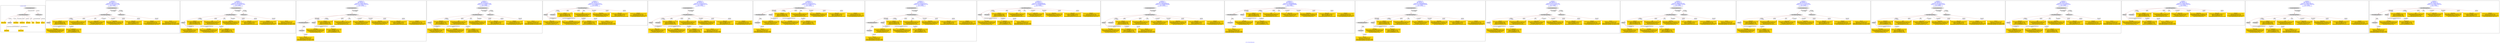 digraph n0 {
fontcolor="blue"
remincross="true"
label="s12-s-19-artworks.json"
subgraph cluster_0 {
label="1-correct model"
n2[style="filled",color="white",fillcolor="lightgray",label="CulturalHeritageObject1"];
n3[shape="plaintext",style="filled",fillcolor="gold",label="date_made"];
n4[style="filled",color="white",fillcolor="lightgray",label="Person1"];
n5[shape="plaintext",style="filled",fillcolor="gold",label="description"];
n6[shape="plaintext",style="filled",fillcolor="gold",label="dimensions"];
n7[shape="plaintext",style="filled",fillcolor="gold",label="technique"];
n8[shape="plaintext",style="filled",fillcolor="gold",label="title"];
n9[shape="plaintext",style="filled",fillcolor="gold",label="access_id"];
n10[shape="plaintext",style="filled",fillcolor="gold",label="nationality"];
n11[shape="plaintext",style="filled",fillcolor="gold",label="artist_name"];
n12[style="filled",color="white",fillcolor="lightgray",label="EuropeanaAggregation1"];
n13[style="filled",color="white",fillcolor="lightgray",label="WebResource1"];
n14[shape="plaintext",style="filled",fillcolor="gold",label="img_url"];
}
subgraph cluster_1 {
label="candidate 0\nlink coherence:1.0\nnode coherence:1.0\nconfidence:0.4889143135279648\nmapping score:0.6074158822870993\ncost:11.99992\n-precision:0.75-recall:0.75"
n16[style="filled",color="white",fillcolor="lightgray",label="CulturalHeritageObject1"];
n17[style="filled",color="white",fillcolor="lightgray",label="Person1"];
n18[style="filled",color="white",fillcolor="lightgray",label="EuropeanaAggregation1"];
n19[style="filled",color="white",fillcolor="lightgray",label="WebResource1"];
n20[shape="plaintext",style="filled",fillcolor="gold",label="nationality\n[Person,countryAssociatedWithThePerson,0.5]\n[CulturalHeritageObject,description,0.263]\n[CulturalHeritageObject,title,0.193]\n[Document,classLink,0.044]"];
n21[shape="plaintext",style="filled",fillcolor="gold",label="access_id\n[CulturalHeritageObject,extent,0.772]\n[Person,dateOfBirth,0.09]\n[Person,dateOfDeath,0.08]\n[WebResource,classLink,0.058]"];
n22[shape="plaintext",style="filled",fillcolor="gold",label="title\n[CulturalHeritageObject,description,0.319]\n[CulturalHeritageObject,title,0.301]\n[Document,classLink,0.209]\n[CulturalHeritageObject,provenance,0.17]"];
n23[shape="plaintext",style="filled",fillcolor="gold",label="artist_name\n[CulturalHeritageObject,provenance,0.303]\n[Person,nameOfThePerson,0.294]\n[Document,classLink,0.225]\n[CulturalHeritageObject,title,0.178]"];
n24[shape="plaintext",style="filled",fillcolor="gold",label="dimensions\n[CulturalHeritageObject,extent,0.716]\n[Person,dateOfBirth,0.134]\n[Person,dateOfDeath,0.123]\n[Person,nameOfThePerson,0.026]"];
n25[shape="plaintext",style="filled",fillcolor="gold",label="img_url\n[WebResource,classLink,0.512]\n[Document,classLink,0.394]\n[CulturalHeritageObject,provenance,0.059]\n[CulturalHeritageObject,description,0.035]"];
n26[shape="plaintext",style="filled",fillcolor="gold",label="description\n[CulturalHeritageObject,description,0.725]\n[CulturalHeritageObject,provenance,0.13]\n[CulturalHeritageObject,title,0.095]\n[Document,classLink,0.05]"];
n27[shape="plaintext",style="filled",fillcolor="gold",label="date_made\n[CulturalHeritageObject,created,0.411]\n[Person,dateOfBirth,0.315]\n[Person,dateOfDeath,0.23]\n[CulturalHeritageObject,provenance,0.045]"];
n28[shape="plaintext",style="filled",fillcolor="gold",label="technique\n[CulturalHeritageObject,medium,0.743]\n[Concept,prefLabel,0.119]\n[CulturalHeritageObject,description,0.086]\n[CulturalHeritageObject,title,0.052]"];
}
subgraph cluster_2 {
label="candidate 1\nlink coherence:1.0\nnode coherence:1.0\nconfidence:0.4878703800881512\nmapping score:0.6070679044738282\ncost:11.99992\n-precision:0.83-recall:0.83"
n30[style="filled",color="white",fillcolor="lightgray",label="CulturalHeritageObject1"];
n31[style="filled",color="white",fillcolor="lightgray",label="Person1"];
n32[style="filled",color="white",fillcolor="lightgray",label="EuropeanaAggregation1"];
n33[style="filled",color="white",fillcolor="lightgray",label="WebResource1"];
n34[shape="plaintext",style="filled",fillcolor="gold",label="artist_name\n[CulturalHeritageObject,provenance,0.303]\n[Person,nameOfThePerson,0.294]\n[Document,classLink,0.225]\n[CulturalHeritageObject,title,0.178]"];
n35[shape="plaintext",style="filled",fillcolor="gold",label="nationality\n[Person,countryAssociatedWithThePerson,0.5]\n[CulturalHeritageObject,description,0.263]\n[CulturalHeritageObject,title,0.193]\n[Document,classLink,0.044]"];
n36[shape="plaintext",style="filled",fillcolor="gold",label="access_id\n[CulturalHeritageObject,extent,0.772]\n[Person,dateOfBirth,0.09]\n[Person,dateOfDeath,0.08]\n[WebResource,classLink,0.058]"];
n37[shape="plaintext",style="filled",fillcolor="gold",label="title\n[CulturalHeritageObject,description,0.319]\n[CulturalHeritageObject,title,0.301]\n[Document,classLink,0.209]\n[CulturalHeritageObject,provenance,0.17]"];
n38[shape="plaintext",style="filled",fillcolor="gold",label="dimensions\n[CulturalHeritageObject,extent,0.716]\n[Person,dateOfBirth,0.134]\n[Person,dateOfDeath,0.123]\n[Person,nameOfThePerson,0.026]"];
n39[shape="plaintext",style="filled",fillcolor="gold",label="img_url\n[WebResource,classLink,0.512]\n[Document,classLink,0.394]\n[CulturalHeritageObject,provenance,0.059]\n[CulturalHeritageObject,description,0.035]"];
n40[shape="plaintext",style="filled",fillcolor="gold",label="description\n[CulturalHeritageObject,description,0.725]\n[CulturalHeritageObject,provenance,0.13]\n[CulturalHeritageObject,title,0.095]\n[Document,classLink,0.05]"];
n41[shape="plaintext",style="filled",fillcolor="gold",label="date_made\n[CulturalHeritageObject,created,0.411]\n[Person,dateOfBirth,0.315]\n[Person,dateOfDeath,0.23]\n[CulturalHeritageObject,provenance,0.045]"];
n42[shape="plaintext",style="filled",fillcolor="gold",label="technique\n[CulturalHeritageObject,medium,0.743]\n[Concept,prefLabel,0.119]\n[CulturalHeritageObject,description,0.086]\n[CulturalHeritageObject,title,0.052]"];
}
subgraph cluster_3 {
label="candidate 10\nlink coherence:1.0\nnode coherence:1.0\nconfidence:0.4758092766632412\nmapping score:0.6030475366655248\ncost:12.99993\n-precision:0.54-recall:0.58"
n44[style="filled",color="white",fillcolor="lightgray",label="CulturalHeritageObject1"];
n45[style="filled",color="white",fillcolor="lightgray",label="CulturalHeritageObject2"];
n46[style="filled",color="white",fillcolor="lightgray",label="Person1"];
n47[style="filled",color="white",fillcolor="lightgray",label="Document2"];
n48[style="filled",color="white",fillcolor="lightgray",label="EuropeanaAggregation1"];
n49[shape="plaintext",style="filled",fillcolor="gold",label="img_url\n[WebResource,classLink,0.512]\n[Document,classLink,0.394]\n[CulturalHeritageObject,provenance,0.059]\n[CulturalHeritageObject,description,0.035]"];
n50[shape="plaintext",style="filled",fillcolor="gold",label="nationality\n[Person,countryAssociatedWithThePerson,0.5]\n[CulturalHeritageObject,description,0.263]\n[CulturalHeritageObject,title,0.193]\n[Document,classLink,0.044]"];
n51[shape="plaintext",style="filled",fillcolor="gold",label="access_id\n[CulturalHeritageObject,extent,0.772]\n[Person,dateOfBirth,0.09]\n[Person,dateOfDeath,0.08]\n[WebResource,classLink,0.058]"];
n52[shape="plaintext",style="filled",fillcolor="gold",label="title\n[CulturalHeritageObject,description,0.319]\n[CulturalHeritageObject,title,0.301]\n[Document,classLink,0.209]\n[CulturalHeritageObject,provenance,0.17]"];
n53[shape="plaintext",style="filled",fillcolor="gold",label="artist_name\n[CulturalHeritageObject,provenance,0.303]\n[Person,nameOfThePerson,0.294]\n[Document,classLink,0.225]\n[CulturalHeritageObject,title,0.178]"];
n54[shape="plaintext",style="filled",fillcolor="gold",label="dimensions\n[CulturalHeritageObject,extent,0.716]\n[Person,dateOfBirth,0.134]\n[Person,dateOfDeath,0.123]\n[Person,nameOfThePerson,0.026]"];
n55[shape="plaintext",style="filled",fillcolor="gold",label="description\n[CulturalHeritageObject,description,0.725]\n[CulturalHeritageObject,provenance,0.13]\n[CulturalHeritageObject,title,0.095]\n[Document,classLink,0.05]"];
n56[shape="plaintext",style="filled",fillcolor="gold",label="date_made\n[CulturalHeritageObject,created,0.411]\n[Person,dateOfBirth,0.315]\n[Person,dateOfDeath,0.23]\n[CulturalHeritageObject,provenance,0.045]"];
n57[shape="plaintext",style="filled",fillcolor="gold",label="technique\n[CulturalHeritageObject,medium,0.743]\n[Concept,prefLabel,0.119]\n[CulturalHeritageObject,description,0.086]\n[CulturalHeritageObject,title,0.052]"];
}
subgraph cluster_4 {
label="candidate 11\nlink coherence:1.0\nnode coherence:1.0\nconfidence:0.47572869932475853\nmapping score:0.6030206775526973\ncost:11.99992\n-precision:0.92-recall:0.92"
n59[style="filled",color="white",fillcolor="lightgray",label="CulturalHeritageObject1"];
n60[style="filled",color="white",fillcolor="lightgray",label="Person1"];
n61[style="filled",color="white",fillcolor="lightgray",label="EuropeanaAggregation1"];
n62[style="filled",color="white",fillcolor="lightgray",label="WebResource1"];
n63[shape="plaintext",style="filled",fillcolor="gold",label="artist_name\n[CulturalHeritageObject,provenance,0.303]\n[Person,nameOfThePerson,0.294]\n[Document,classLink,0.225]\n[CulturalHeritageObject,title,0.178]"];
n64[shape="plaintext",style="filled",fillcolor="gold",label="nationality\n[Person,countryAssociatedWithThePerson,0.5]\n[CulturalHeritageObject,description,0.263]\n[CulturalHeritageObject,title,0.193]\n[Document,classLink,0.044]"];
n65[shape="plaintext",style="filled",fillcolor="gold",label="dimensions\n[CulturalHeritageObject,extent,0.716]\n[Person,dateOfBirth,0.134]\n[Person,dateOfDeath,0.123]\n[Person,nameOfThePerson,0.026]"];
n66[shape="plaintext",style="filled",fillcolor="gold",label="access_id\n[CulturalHeritageObject,extent,0.772]\n[Person,dateOfBirth,0.09]\n[Person,dateOfDeath,0.08]\n[WebResource,classLink,0.058]"];
n67[shape="plaintext",style="filled",fillcolor="gold",label="title\n[CulturalHeritageObject,description,0.319]\n[CulturalHeritageObject,title,0.301]\n[Document,classLink,0.209]\n[CulturalHeritageObject,provenance,0.17]"];
n68[shape="plaintext",style="filled",fillcolor="gold",label="img_url\n[WebResource,classLink,0.512]\n[Document,classLink,0.394]\n[CulturalHeritageObject,provenance,0.059]\n[CulturalHeritageObject,description,0.035]"];
n69[shape="plaintext",style="filled",fillcolor="gold",label="description\n[CulturalHeritageObject,description,0.725]\n[CulturalHeritageObject,provenance,0.13]\n[CulturalHeritageObject,title,0.095]\n[Document,classLink,0.05]"];
n70[shape="plaintext",style="filled",fillcolor="gold",label="date_made\n[CulturalHeritageObject,created,0.411]\n[Person,dateOfBirth,0.315]\n[Person,dateOfDeath,0.23]\n[CulturalHeritageObject,provenance,0.045]"];
n71[shape="plaintext",style="filled",fillcolor="gold",label="technique\n[CulturalHeritageObject,medium,0.743]\n[Concept,prefLabel,0.119]\n[CulturalHeritageObject,description,0.086]\n[CulturalHeritageObject,title,0.052]"];
}
subgraph cluster_5 {
label="candidate 12\nlink coherence:1.0\nnode coherence:1.0\nconfidence:0.4747653432234275\nmapping score:0.6026995588522536\ncost:10.99996\n-precision:0.64-recall:0.58"
n73[style="filled",color="white",fillcolor="lightgray",label="CulturalHeritageObject1"];
n74[style="filled",color="white",fillcolor="lightgray",label="Person1"];
n75[style="filled",color="white",fillcolor="lightgray",label="Document1"];
n76[shape="plaintext",style="filled",fillcolor="gold",label="artist_name\n[CulturalHeritageObject,provenance,0.303]\n[Person,nameOfThePerson,0.294]\n[Document,classLink,0.225]\n[CulturalHeritageObject,title,0.178]"];
n77[shape="plaintext",style="filled",fillcolor="gold",label="nationality\n[Person,countryAssociatedWithThePerson,0.5]\n[CulturalHeritageObject,description,0.263]\n[CulturalHeritageObject,title,0.193]\n[Document,classLink,0.044]"];
n78[shape="plaintext",style="filled",fillcolor="gold",label="access_id\n[CulturalHeritageObject,extent,0.772]\n[Person,dateOfBirth,0.09]\n[Person,dateOfDeath,0.08]\n[WebResource,classLink,0.058]"];
n79[shape="plaintext",style="filled",fillcolor="gold",label="title\n[CulturalHeritageObject,description,0.319]\n[CulturalHeritageObject,title,0.301]\n[Document,classLink,0.209]\n[CulturalHeritageObject,provenance,0.17]"];
n80[shape="plaintext",style="filled",fillcolor="gold",label="img_url\n[WebResource,classLink,0.512]\n[Document,classLink,0.394]\n[CulturalHeritageObject,provenance,0.059]\n[CulturalHeritageObject,description,0.035]"];
n81[shape="plaintext",style="filled",fillcolor="gold",label="dimensions\n[CulturalHeritageObject,extent,0.716]\n[Person,dateOfBirth,0.134]\n[Person,dateOfDeath,0.123]\n[Person,nameOfThePerson,0.026]"];
n82[shape="plaintext",style="filled",fillcolor="gold",label="description\n[CulturalHeritageObject,description,0.725]\n[CulturalHeritageObject,provenance,0.13]\n[CulturalHeritageObject,title,0.095]\n[Document,classLink,0.05]"];
n83[shape="plaintext",style="filled",fillcolor="gold",label="date_made\n[CulturalHeritageObject,created,0.411]\n[Person,dateOfBirth,0.315]\n[Person,dateOfDeath,0.23]\n[CulturalHeritageObject,provenance,0.045]"];
n84[shape="plaintext",style="filled",fillcolor="gold",label="technique\n[CulturalHeritageObject,medium,0.743]\n[Concept,prefLabel,0.119]\n[CulturalHeritageObject,description,0.086]\n[CulturalHeritageObject,title,0.052]"];
}
subgraph cluster_6 {
label="candidate 13\nlink coherence:1.0\nnode coherence:1.0\nconfidence:0.4747653432234275\nmapping score:0.6026995588522536\ncost:11.99994\n-precision:0.67-recall:0.67"
n86[style="filled",color="white",fillcolor="lightgray",label="CulturalHeritageObject1"];
n87[style="filled",color="white",fillcolor="lightgray",label="Person1"];
n88[style="filled",color="white",fillcolor="lightgray",label="Document1"];
n89[style="filled",color="white",fillcolor="lightgray",label="EuropeanaAggregation1"];
n90[shape="plaintext",style="filled",fillcolor="gold",label="artist_name\n[CulturalHeritageObject,provenance,0.303]\n[Person,nameOfThePerson,0.294]\n[Document,classLink,0.225]\n[CulturalHeritageObject,title,0.178]"];
n91[shape="plaintext",style="filled",fillcolor="gold",label="nationality\n[Person,countryAssociatedWithThePerson,0.5]\n[CulturalHeritageObject,description,0.263]\n[CulturalHeritageObject,title,0.193]\n[Document,classLink,0.044]"];
n92[shape="plaintext",style="filled",fillcolor="gold",label="access_id\n[CulturalHeritageObject,extent,0.772]\n[Person,dateOfBirth,0.09]\n[Person,dateOfDeath,0.08]\n[WebResource,classLink,0.058]"];
n93[shape="plaintext",style="filled",fillcolor="gold",label="title\n[CulturalHeritageObject,description,0.319]\n[CulturalHeritageObject,title,0.301]\n[Document,classLink,0.209]\n[CulturalHeritageObject,provenance,0.17]"];
n94[shape="plaintext",style="filled",fillcolor="gold",label="img_url\n[WebResource,classLink,0.512]\n[Document,classLink,0.394]\n[CulturalHeritageObject,provenance,0.059]\n[CulturalHeritageObject,description,0.035]"];
n95[shape="plaintext",style="filled",fillcolor="gold",label="dimensions\n[CulturalHeritageObject,extent,0.716]\n[Person,dateOfBirth,0.134]\n[Person,dateOfDeath,0.123]\n[Person,nameOfThePerson,0.026]"];
n96[shape="plaintext",style="filled",fillcolor="gold",label="description\n[CulturalHeritageObject,description,0.725]\n[CulturalHeritageObject,provenance,0.13]\n[CulturalHeritageObject,title,0.095]\n[Document,classLink,0.05]"];
n97[shape="plaintext",style="filled",fillcolor="gold",label="date_made\n[CulturalHeritageObject,created,0.411]\n[Person,dateOfBirth,0.315]\n[Person,dateOfDeath,0.23]\n[CulturalHeritageObject,provenance,0.045]"];
n98[shape="plaintext",style="filled",fillcolor="gold",label="technique\n[CulturalHeritageObject,medium,0.743]\n[Concept,prefLabel,0.119]\n[CulturalHeritageObject,description,0.086]\n[CulturalHeritageObject,title,0.052]"];
}
subgraph cluster_7 {
label="candidate 14\nlink coherence:1.0\nnode coherence:1.0\nconfidence:0.4747653432234275\nmapping score:0.6026995588522536\ncost:11.99995\n-precision:0.58-recall:0.58"
n100[style="filled",color="white",fillcolor="lightgray",label="CulturalHeritageObject1"];
n101[style="filled",color="white",fillcolor="lightgray",label="CulturalHeritageObject2"];
n102[style="filled",color="white",fillcolor="lightgray",label="Person1"];
n103[style="filled",color="white",fillcolor="lightgray",label="Document2"];
n104[shape="plaintext",style="filled",fillcolor="gold",label="artist_name\n[CulturalHeritageObject,provenance,0.303]\n[Person,nameOfThePerson,0.294]\n[Document,classLink,0.225]\n[CulturalHeritageObject,title,0.178]"];
n105[shape="plaintext",style="filled",fillcolor="gold",label="img_url\n[WebResource,classLink,0.512]\n[Document,classLink,0.394]\n[CulturalHeritageObject,provenance,0.059]\n[CulturalHeritageObject,description,0.035]"];
n106[shape="plaintext",style="filled",fillcolor="gold",label="nationality\n[Person,countryAssociatedWithThePerson,0.5]\n[CulturalHeritageObject,description,0.263]\n[CulturalHeritageObject,title,0.193]\n[Document,classLink,0.044]"];
n107[shape="plaintext",style="filled",fillcolor="gold",label="access_id\n[CulturalHeritageObject,extent,0.772]\n[Person,dateOfBirth,0.09]\n[Person,dateOfDeath,0.08]\n[WebResource,classLink,0.058]"];
n108[shape="plaintext",style="filled",fillcolor="gold",label="title\n[CulturalHeritageObject,description,0.319]\n[CulturalHeritageObject,title,0.301]\n[Document,classLink,0.209]\n[CulturalHeritageObject,provenance,0.17]"];
n109[shape="plaintext",style="filled",fillcolor="gold",label="dimensions\n[CulturalHeritageObject,extent,0.716]\n[Person,dateOfBirth,0.134]\n[Person,dateOfDeath,0.123]\n[Person,nameOfThePerson,0.026]"];
n110[shape="plaintext",style="filled",fillcolor="gold",label="description\n[CulturalHeritageObject,description,0.725]\n[CulturalHeritageObject,provenance,0.13]\n[CulturalHeritageObject,title,0.095]\n[Document,classLink,0.05]"];
n111[shape="plaintext",style="filled",fillcolor="gold",label="date_made\n[CulturalHeritageObject,created,0.411]\n[Person,dateOfBirth,0.315]\n[Person,dateOfDeath,0.23]\n[CulturalHeritageObject,provenance,0.045]"];
n112[shape="plaintext",style="filled",fillcolor="gold",label="technique\n[CulturalHeritageObject,medium,0.743]\n[Concept,prefLabel,0.119]\n[CulturalHeritageObject,description,0.086]\n[CulturalHeritageObject,title,0.052]"];
}
subgraph cluster_8 {
label="candidate 15\nlink coherence:1.0\nnode coherence:1.0\nconfidence:0.4747653432234275\nmapping score:0.6026995588522536\ncost:12.99993\n-precision:0.62-recall:0.67"
n114[style="filled",color="white",fillcolor="lightgray",label="CulturalHeritageObject1"];
n115[style="filled",color="white",fillcolor="lightgray",label="CulturalHeritageObject2"];
n116[style="filled",color="white",fillcolor="lightgray",label="Person1"];
n117[style="filled",color="white",fillcolor="lightgray",label="Document2"];
n118[style="filled",color="white",fillcolor="lightgray",label="EuropeanaAggregation1"];
n119[shape="plaintext",style="filled",fillcolor="gold",label="artist_name\n[CulturalHeritageObject,provenance,0.303]\n[Person,nameOfThePerson,0.294]\n[Document,classLink,0.225]\n[CulturalHeritageObject,title,0.178]"];
n120[shape="plaintext",style="filled",fillcolor="gold",label="img_url\n[WebResource,classLink,0.512]\n[Document,classLink,0.394]\n[CulturalHeritageObject,provenance,0.059]\n[CulturalHeritageObject,description,0.035]"];
n121[shape="plaintext",style="filled",fillcolor="gold",label="nationality\n[Person,countryAssociatedWithThePerson,0.5]\n[CulturalHeritageObject,description,0.263]\n[CulturalHeritageObject,title,0.193]\n[Document,classLink,0.044]"];
n122[shape="plaintext",style="filled",fillcolor="gold",label="access_id\n[CulturalHeritageObject,extent,0.772]\n[Person,dateOfBirth,0.09]\n[Person,dateOfDeath,0.08]\n[WebResource,classLink,0.058]"];
n123[shape="plaintext",style="filled",fillcolor="gold",label="title\n[CulturalHeritageObject,description,0.319]\n[CulturalHeritageObject,title,0.301]\n[Document,classLink,0.209]\n[CulturalHeritageObject,provenance,0.17]"];
n124[shape="plaintext",style="filled",fillcolor="gold",label="dimensions\n[CulturalHeritageObject,extent,0.716]\n[Person,dateOfBirth,0.134]\n[Person,dateOfDeath,0.123]\n[Person,nameOfThePerson,0.026]"];
n125[shape="plaintext",style="filled",fillcolor="gold",label="description\n[CulturalHeritageObject,description,0.725]\n[CulturalHeritageObject,provenance,0.13]\n[CulturalHeritageObject,title,0.095]\n[Document,classLink,0.05]"];
n126[shape="plaintext",style="filled",fillcolor="gold",label="date_made\n[CulturalHeritageObject,created,0.411]\n[Person,dateOfBirth,0.315]\n[Person,dateOfDeath,0.23]\n[CulturalHeritageObject,provenance,0.045]"];
n127[shape="plaintext",style="filled",fillcolor="gold",label="technique\n[CulturalHeritageObject,medium,0.743]\n[Concept,prefLabel,0.119]\n[CulturalHeritageObject,description,0.086]\n[CulturalHeritageObject,title,0.052]"];
}
subgraph cluster_9 {
label="candidate 16\nlink coherence:1.0\nnode coherence:1.0\nconfidence:0.47460568666665587\nmapping score:0.6026463399999964\ncost:10.99996\n-precision:0.55-recall:0.5"
n129[style="filled",color="white",fillcolor="lightgray",label="CulturalHeritageObject1"];
n130[style="filled",color="white",fillcolor="lightgray",label="Person1"];
n131[style="filled",color="white",fillcolor="lightgray",label="Document1"];
n132[shape="plaintext",style="filled",fillcolor="gold",label="nationality\n[Person,countryAssociatedWithThePerson,0.5]\n[CulturalHeritageObject,description,0.263]\n[CulturalHeritageObject,title,0.193]\n[Document,classLink,0.044]"];
n133[shape="plaintext",style="filled",fillcolor="gold",label="dimensions\n[CulturalHeritageObject,extent,0.716]\n[Person,dateOfBirth,0.134]\n[Person,dateOfDeath,0.123]\n[Person,nameOfThePerson,0.026]"];
n134[shape="plaintext",style="filled",fillcolor="gold",label="access_id\n[CulturalHeritageObject,extent,0.772]\n[Person,dateOfBirth,0.09]\n[Person,dateOfDeath,0.08]\n[WebResource,classLink,0.058]"];
n135[shape="plaintext",style="filled",fillcolor="gold",label="title\n[CulturalHeritageObject,description,0.319]\n[CulturalHeritageObject,title,0.301]\n[Document,classLink,0.209]\n[CulturalHeritageObject,provenance,0.17]"];
n136[shape="plaintext",style="filled",fillcolor="gold",label="artist_name\n[CulturalHeritageObject,provenance,0.303]\n[Person,nameOfThePerson,0.294]\n[Document,classLink,0.225]\n[CulturalHeritageObject,title,0.178]"];
n137[shape="plaintext",style="filled",fillcolor="gold",label="img_url\n[WebResource,classLink,0.512]\n[Document,classLink,0.394]\n[CulturalHeritageObject,provenance,0.059]\n[CulturalHeritageObject,description,0.035]"];
n138[shape="plaintext",style="filled",fillcolor="gold",label="description\n[CulturalHeritageObject,description,0.725]\n[CulturalHeritageObject,provenance,0.13]\n[CulturalHeritageObject,title,0.095]\n[Document,classLink,0.05]"];
n139[shape="plaintext",style="filled",fillcolor="gold",label="date_made\n[CulturalHeritageObject,created,0.411]\n[Person,dateOfBirth,0.315]\n[Person,dateOfDeath,0.23]\n[CulturalHeritageObject,provenance,0.045]"];
n140[shape="plaintext",style="filled",fillcolor="gold",label="technique\n[CulturalHeritageObject,medium,0.743]\n[Concept,prefLabel,0.119]\n[CulturalHeritageObject,description,0.086]\n[CulturalHeritageObject,title,0.052]"];
}
subgraph cluster_10 {
label="candidate 17\nlink coherence:1.0\nnode coherence:1.0\nconfidence:0.47460568666665587\nmapping score:0.6026463399999964\ncost:11.99994\n-precision:0.58-recall:0.58"
n142[style="filled",color="white",fillcolor="lightgray",label="CulturalHeritageObject1"];
n143[style="filled",color="white",fillcolor="lightgray",label="Person1"];
n144[style="filled",color="white",fillcolor="lightgray",label="Document1"];
n145[style="filled",color="white",fillcolor="lightgray",label="EuropeanaAggregation1"];
n146[shape="plaintext",style="filled",fillcolor="gold",label="nationality\n[Person,countryAssociatedWithThePerson,0.5]\n[CulturalHeritageObject,description,0.263]\n[CulturalHeritageObject,title,0.193]\n[Document,classLink,0.044]"];
n147[shape="plaintext",style="filled",fillcolor="gold",label="dimensions\n[CulturalHeritageObject,extent,0.716]\n[Person,dateOfBirth,0.134]\n[Person,dateOfDeath,0.123]\n[Person,nameOfThePerson,0.026]"];
n148[shape="plaintext",style="filled",fillcolor="gold",label="access_id\n[CulturalHeritageObject,extent,0.772]\n[Person,dateOfBirth,0.09]\n[Person,dateOfDeath,0.08]\n[WebResource,classLink,0.058]"];
n149[shape="plaintext",style="filled",fillcolor="gold",label="title\n[CulturalHeritageObject,description,0.319]\n[CulturalHeritageObject,title,0.301]\n[Document,classLink,0.209]\n[CulturalHeritageObject,provenance,0.17]"];
n150[shape="plaintext",style="filled",fillcolor="gold",label="artist_name\n[CulturalHeritageObject,provenance,0.303]\n[Person,nameOfThePerson,0.294]\n[Document,classLink,0.225]\n[CulturalHeritageObject,title,0.178]"];
n151[shape="plaintext",style="filled",fillcolor="gold",label="img_url\n[WebResource,classLink,0.512]\n[Document,classLink,0.394]\n[CulturalHeritageObject,provenance,0.059]\n[CulturalHeritageObject,description,0.035]"];
n152[shape="plaintext",style="filled",fillcolor="gold",label="description\n[CulturalHeritageObject,description,0.725]\n[CulturalHeritageObject,provenance,0.13]\n[CulturalHeritageObject,title,0.095]\n[Document,classLink,0.05]"];
n153[shape="plaintext",style="filled",fillcolor="gold",label="date_made\n[CulturalHeritageObject,created,0.411]\n[Person,dateOfBirth,0.315]\n[Person,dateOfDeath,0.23]\n[CulturalHeritageObject,provenance,0.045]"];
n154[shape="plaintext",style="filled",fillcolor="gold",label="technique\n[CulturalHeritageObject,medium,0.743]\n[Concept,prefLabel,0.119]\n[CulturalHeritageObject,description,0.086]\n[CulturalHeritageObject,title,0.052]"];
}
subgraph cluster_11 {
label="candidate 18\nlink coherence:1.0\nnode coherence:1.0\nconfidence:0.47460568666665587\nmapping score:0.6026463399999964\ncost:11.99995\n-precision:0.5-recall:0.5"
n156[style="filled",color="white",fillcolor="lightgray",label="CulturalHeritageObject1"];
n157[style="filled",color="white",fillcolor="lightgray",label="CulturalHeritageObject2"];
n158[style="filled",color="white",fillcolor="lightgray",label="Person1"];
n159[style="filled",color="white",fillcolor="lightgray",label="Document2"];
n160[shape="plaintext",style="filled",fillcolor="gold",label="img_url\n[WebResource,classLink,0.512]\n[Document,classLink,0.394]\n[CulturalHeritageObject,provenance,0.059]\n[CulturalHeritageObject,description,0.035]"];
n161[shape="plaintext",style="filled",fillcolor="gold",label="nationality\n[Person,countryAssociatedWithThePerson,0.5]\n[CulturalHeritageObject,description,0.263]\n[CulturalHeritageObject,title,0.193]\n[Document,classLink,0.044]"];
n162[shape="plaintext",style="filled",fillcolor="gold",label="dimensions\n[CulturalHeritageObject,extent,0.716]\n[Person,dateOfBirth,0.134]\n[Person,dateOfDeath,0.123]\n[Person,nameOfThePerson,0.026]"];
n163[shape="plaintext",style="filled",fillcolor="gold",label="access_id\n[CulturalHeritageObject,extent,0.772]\n[Person,dateOfBirth,0.09]\n[Person,dateOfDeath,0.08]\n[WebResource,classLink,0.058]"];
n164[shape="plaintext",style="filled",fillcolor="gold",label="title\n[CulturalHeritageObject,description,0.319]\n[CulturalHeritageObject,title,0.301]\n[Document,classLink,0.209]\n[CulturalHeritageObject,provenance,0.17]"];
n165[shape="plaintext",style="filled",fillcolor="gold",label="artist_name\n[CulturalHeritageObject,provenance,0.303]\n[Person,nameOfThePerson,0.294]\n[Document,classLink,0.225]\n[CulturalHeritageObject,title,0.178]"];
n166[shape="plaintext",style="filled",fillcolor="gold",label="description\n[CulturalHeritageObject,description,0.725]\n[CulturalHeritageObject,provenance,0.13]\n[CulturalHeritageObject,title,0.095]\n[Document,classLink,0.05]"];
n167[shape="plaintext",style="filled",fillcolor="gold",label="date_made\n[CulturalHeritageObject,created,0.411]\n[Person,dateOfBirth,0.315]\n[Person,dateOfDeath,0.23]\n[CulturalHeritageObject,provenance,0.045]"];
n168[shape="plaintext",style="filled",fillcolor="gold",label="technique\n[CulturalHeritageObject,medium,0.743]\n[Concept,prefLabel,0.119]\n[CulturalHeritageObject,description,0.086]\n[CulturalHeritageObject,title,0.052]"];
}
subgraph cluster_12 {
label="candidate 19\nlink coherence:1.0\nnode coherence:1.0\nconfidence:0.47460568666665587\nmapping score:0.6026463399999964\ncost:12.99993\n-precision:0.54-recall:0.58"
n170[style="filled",color="white",fillcolor="lightgray",label="CulturalHeritageObject1"];
n171[style="filled",color="white",fillcolor="lightgray",label="CulturalHeritageObject2"];
n172[style="filled",color="white",fillcolor="lightgray",label="Person1"];
n173[style="filled",color="white",fillcolor="lightgray",label="Document2"];
n174[style="filled",color="white",fillcolor="lightgray",label="EuropeanaAggregation1"];
n175[shape="plaintext",style="filled",fillcolor="gold",label="img_url\n[WebResource,classLink,0.512]\n[Document,classLink,0.394]\n[CulturalHeritageObject,provenance,0.059]\n[CulturalHeritageObject,description,0.035]"];
n176[shape="plaintext",style="filled",fillcolor="gold",label="nationality\n[Person,countryAssociatedWithThePerson,0.5]\n[CulturalHeritageObject,description,0.263]\n[CulturalHeritageObject,title,0.193]\n[Document,classLink,0.044]"];
n177[shape="plaintext",style="filled",fillcolor="gold",label="dimensions\n[CulturalHeritageObject,extent,0.716]\n[Person,dateOfBirth,0.134]\n[Person,dateOfDeath,0.123]\n[Person,nameOfThePerson,0.026]"];
n178[shape="plaintext",style="filled",fillcolor="gold",label="access_id\n[CulturalHeritageObject,extent,0.772]\n[Person,dateOfBirth,0.09]\n[Person,dateOfDeath,0.08]\n[WebResource,classLink,0.058]"];
n179[shape="plaintext",style="filled",fillcolor="gold",label="title\n[CulturalHeritageObject,description,0.319]\n[CulturalHeritageObject,title,0.301]\n[Document,classLink,0.209]\n[CulturalHeritageObject,provenance,0.17]"];
n180[shape="plaintext",style="filled",fillcolor="gold",label="artist_name\n[CulturalHeritageObject,provenance,0.303]\n[Person,nameOfThePerson,0.294]\n[Document,classLink,0.225]\n[CulturalHeritageObject,title,0.178]"];
n181[shape="plaintext",style="filled",fillcolor="gold",label="description\n[CulturalHeritageObject,description,0.725]\n[CulturalHeritageObject,provenance,0.13]\n[CulturalHeritageObject,title,0.095]\n[Document,classLink,0.05]"];
n182[shape="plaintext",style="filled",fillcolor="gold",label="date_made\n[CulturalHeritageObject,created,0.411]\n[Person,dateOfBirth,0.315]\n[Person,dateOfDeath,0.23]\n[CulturalHeritageObject,provenance,0.045]"];
n183[shape="plaintext",style="filled",fillcolor="gold",label="technique\n[CulturalHeritageObject,medium,0.743]\n[Concept,prefLabel,0.119]\n[CulturalHeritageObject,description,0.086]\n[CulturalHeritageObject,title,0.052]"];
}
subgraph cluster_13 {
label="candidate 2\nlink coherence:1.0\nnode coherence:1.0\nconfidence:0.48771072353137945\nmapping score:0.6070146856215709\ncost:11.99992\n-precision:0.75-recall:0.75"
n185[style="filled",color="white",fillcolor="lightgray",label="CulturalHeritageObject1"];
n186[style="filled",color="white",fillcolor="lightgray",label="Person1"];
n187[style="filled",color="white",fillcolor="lightgray",label="EuropeanaAggregation1"];
n188[style="filled",color="white",fillcolor="lightgray",label="WebResource1"];
n189[shape="plaintext",style="filled",fillcolor="gold",label="nationality\n[Person,countryAssociatedWithThePerson,0.5]\n[CulturalHeritageObject,description,0.263]\n[CulturalHeritageObject,title,0.193]\n[Document,classLink,0.044]"];
n190[shape="plaintext",style="filled",fillcolor="gold",label="dimensions\n[CulturalHeritageObject,extent,0.716]\n[Person,dateOfBirth,0.134]\n[Person,dateOfDeath,0.123]\n[Person,nameOfThePerson,0.026]"];
n191[shape="plaintext",style="filled",fillcolor="gold",label="access_id\n[CulturalHeritageObject,extent,0.772]\n[Person,dateOfBirth,0.09]\n[Person,dateOfDeath,0.08]\n[WebResource,classLink,0.058]"];
n192[shape="plaintext",style="filled",fillcolor="gold",label="title\n[CulturalHeritageObject,description,0.319]\n[CulturalHeritageObject,title,0.301]\n[Document,classLink,0.209]\n[CulturalHeritageObject,provenance,0.17]"];
n193[shape="plaintext",style="filled",fillcolor="gold",label="artist_name\n[CulturalHeritageObject,provenance,0.303]\n[Person,nameOfThePerson,0.294]\n[Document,classLink,0.225]\n[CulturalHeritageObject,title,0.178]"];
n194[shape="plaintext",style="filled",fillcolor="gold",label="img_url\n[WebResource,classLink,0.512]\n[Document,classLink,0.394]\n[CulturalHeritageObject,provenance,0.059]\n[CulturalHeritageObject,description,0.035]"];
n195[shape="plaintext",style="filled",fillcolor="gold",label="description\n[CulturalHeritageObject,description,0.725]\n[CulturalHeritageObject,provenance,0.13]\n[CulturalHeritageObject,title,0.095]\n[Document,classLink,0.05]"];
n196[shape="plaintext",style="filled",fillcolor="gold",label="date_made\n[CulturalHeritageObject,created,0.411]\n[Person,dateOfBirth,0.315]\n[Person,dateOfDeath,0.23]\n[CulturalHeritageObject,provenance,0.045]"];
n197[shape="plaintext",style="filled",fillcolor="gold",label="technique\n[CulturalHeritageObject,medium,0.743]\n[Concept,prefLabel,0.119]\n[CulturalHeritageObject,description,0.086]\n[CulturalHeritageObject,title,0.052]"];
}
subgraph cluster_14 {
label="candidate 3\nlink coherence:1.0\nnode coherence:1.0\nconfidence:0.4866667900915659\nmapping score:0.6066667078082998\ncost:11.99992\n-precision:0.83-recall:0.83"
n199[style="filled",color="white",fillcolor="lightgray",label="CulturalHeritageObject1"];
n200[style="filled",color="white",fillcolor="lightgray",label="Person1"];
n201[style="filled",color="white",fillcolor="lightgray",label="EuropeanaAggregation1"];
n202[style="filled",color="white",fillcolor="lightgray",label="WebResource1"];
n203[shape="plaintext",style="filled",fillcolor="gold",label="artist_name\n[CulturalHeritageObject,provenance,0.303]\n[Person,nameOfThePerson,0.294]\n[Document,classLink,0.225]\n[CulturalHeritageObject,title,0.178]"];
n204[shape="plaintext",style="filled",fillcolor="gold",label="nationality\n[Person,countryAssociatedWithThePerson,0.5]\n[CulturalHeritageObject,description,0.263]\n[CulturalHeritageObject,title,0.193]\n[Document,classLink,0.044]"];
n205[shape="plaintext",style="filled",fillcolor="gold",label="dimensions\n[CulturalHeritageObject,extent,0.716]\n[Person,dateOfBirth,0.134]\n[Person,dateOfDeath,0.123]\n[Person,nameOfThePerson,0.026]"];
n206[shape="plaintext",style="filled",fillcolor="gold",label="access_id\n[CulturalHeritageObject,extent,0.772]\n[Person,dateOfBirth,0.09]\n[Person,dateOfDeath,0.08]\n[WebResource,classLink,0.058]"];
n207[shape="plaintext",style="filled",fillcolor="gold",label="title\n[CulturalHeritageObject,description,0.319]\n[CulturalHeritageObject,title,0.301]\n[Document,classLink,0.209]\n[CulturalHeritageObject,provenance,0.17]"];
n208[shape="plaintext",style="filled",fillcolor="gold",label="img_url\n[WebResource,classLink,0.512]\n[Document,classLink,0.394]\n[CulturalHeritageObject,provenance,0.059]\n[CulturalHeritageObject,description,0.035]"];
n209[shape="plaintext",style="filled",fillcolor="gold",label="description\n[CulturalHeritageObject,description,0.725]\n[CulturalHeritageObject,provenance,0.13]\n[CulturalHeritageObject,title,0.095]\n[Document,classLink,0.05]"];
n210[shape="plaintext",style="filled",fillcolor="gold",label="date_made\n[CulturalHeritageObject,created,0.411]\n[Person,dateOfBirth,0.315]\n[Person,dateOfDeath,0.23]\n[CulturalHeritageObject,provenance,0.045]"];
n211[shape="plaintext",style="filled",fillcolor="gold",label="technique\n[CulturalHeritageObject,medium,0.743]\n[Concept,prefLabel,0.119]\n[CulturalHeritageObject,description,0.086]\n[CulturalHeritageObject,title,0.052]"];
}
subgraph cluster_15 {
label="candidate 4\nlink coherence:1.0\nnode coherence:1.0\nconfidence:0.4777753782703847\nmapping score:0.6037029038679059\ncost:11.99992\n-precision:0.83-recall:0.83"
n213[style="filled",color="white",fillcolor="lightgray",label="CulturalHeritageObject1"];
n214[style="filled",color="white",fillcolor="lightgray",label="Person1"];
n215[style="filled",color="white",fillcolor="lightgray",label="EuropeanaAggregation1"];
n216[style="filled",color="white",fillcolor="lightgray",label="WebResource1"];
n217[shape="plaintext",style="filled",fillcolor="gold",label="nationality\n[Person,countryAssociatedWithThePerson,0.5]\n[CulturalHeritageObject,description,0.263]\n[CulturalHeritageObject,title,0.193]\n[Document,classLink,0.044]"];
n218[shape="plaintext",style="filled",fillcolor="gold",label="dimensions\n[CulturalHeritageObject,extent,0.716]\n[Person,dateOfBirth,0.134]\n[Person,dateOfDeath,0.123]\n[Person,nameOfThePerson,0.026]"];
n219[shape="plaintext",style="filled",fillcolor="gold",label="title\n[CulturalHeritageObject,description,0.319]\n[CulturalHeritageObject,title,0.301]\n[Document,classLink,0.209]\n[CulturalHeritageObject,provenance,0.17]"];
n220[shape="plaintext",style="filled",fillcolor="gold",label="artist_name\n[CulturalHeritageObject,provenance,0.303]\n[Person,nameOfThePerson,0.294]\n[Document,classLink,0.225]\n[CulturalHeritageObject,title,0.178]"];
n221[shape="plaintext",style="filled",fillcolor="gold",label="access_id\n[CulturalHeritageObject,extent,0.772]\n[Person,dateOfBirth,0.09]\n[Person,dateOfDeath,0.08]\n[WebResource,classLink,0.058]"];
n222[shape="plaintext",style="filled",fillcolor="gold",label="img_url\n[WebResource,classLink,0.512]\n[Document,classLink,0.394]\n[CulturalHeritageObject,provenance,0.059]\n[CulturalHeritageObject,description,0.035]"];
n223[shape="plaintext",style="filled",fillcolor="gold",label="description\n[CulturalHeritageObject,description,0.725]\n[CulturalHeritageObject,provenance,0.13]\n[CulturalHeritageObject,title,0.095]\n[Document,classLink,0.05]"];
n224[shape="plaintext",style="filled",fillcolor="gold",label="date_made\n[CulturalHeritageObject,created,0.411]\n[Person,dateOfBirth,0.315]\n[Person,dateOfDeath,0.23]\n[CulturalHeritageObject,provenance,0.045]"];
n225[shape="plaintext",style="filled",fillcolor="gold",label="technique\n[CulturalHeritageObject,medium,0.743]\n[Concept,prefLabel,0.119]\n[CulturalHeritageObject,description,0.086]\n[CulturalHeritageObject,title,0.052]"];
}
subgraph cluster_16 {
label="candidate 5\nlink coherence:1.0\nnode coherence:1.0\nconfidence:0.4767726327645722\nmapping score:0.6033686553659685\ncost:11.99992\n-precision:0.83-recall:0.83"
n227[style="filled",color="white",fillcolor="lightgray",label="CulturalHeritageObject1"];
n228[style="filled",color="white",fillcolor="lightgray",label="Person1"];
n229[style="filled",color="white",fillcolor="lightgray",label="EuropeanaAggregation1"];
n230[style="filled",color="white",fillcolor="lightgray",label="WebResource1"];
n231[shape="plaintext",style="filled",fillcolor="gold",label="nationality\n[Person,countryAssociatedWithThePerson,0.5]\n[CulturalHeritageObject,description,0.263]\n[CulturalHeritageObject,title,0.193]\n[Document,classLink,0.044]"];
n232[shape="plaintext",style="filled",fillcolor="gold",label="dimensions\n[CulturalHeritageObject,extent,0.716]\n[Person,dateOfBirth,0.134]\n[Person,dateOfDeath,0.123]\n[Person,nameOfThePerson,0.026]"];
n233[shape="plaintext",style="filled",fillcolor="gold",label="access_id\n[CulturalHeritageObject,extent,0.772]\n[Person,dateOfBirth,0.09]\n[Person,dateOfDeath,0.08]\n[WebResource,classLink,0.058]"];
n234[shape="plaintext",style="filled",fillcolor="gold",label="title\n[CulturalHeritageObject,description,0.319]\n[CulturalHeritageObject,title,0.301]\n[Document,classLink,0.209]\n[CulturalHeritageObject,provenance,0.17]"];
n235[shape="plaintext",style="filled",fillcolor="gold",label="artist_name\n[CulturalHeritageObject,provenance,0.303]\n[Person,nameOfThePerson,0.294]\n[Document,classLink,0.225]\n[CulturalHeritageObject,title,0.178]"];
n236[shape="plaintext",style="filled",fillcolor="gold",label="img_url\n[WebResource,classLink,0.512]\n[Document,classLink,0.394]\n[CulturalHeritageObject,provenance,0.059]\n[CulturalHeritageObject,description,0.035]"];
n237[shape="plaintext",style="filled",fillcolor="gold",label="description\n[CulturalHeritageObject,description,0.725]\n[CulturalHeritageObject,provenance,0.13]\n[CulturalHeritageObject,title,0.095]\n[Document,classLink,0.05]"];
n238[shape="plaintext",style="filled",fillcolor="gold",label="date_made\n[CulturalHeritageObject,created,0.411]\n[Person,dateOfBirth,0.315]\n[Person,dateOfDeath,0.23]\n[CulturalHeritageObject,provenance,0.045]"];
n239[shape="plaintext",style="filled",fillcolor="gold",label="technique\n[CulturalHeritageObject,medium,0.743]\n[Concept,prefLabel,0.119]\n[CulturalHeritageObject,description,0.086]\n[CulturalHeritageObject,title,0.052]"];
}
subgraph cluster_17 {
label="candidate 6\nlink coherence:1.0\nnode coherence:1.0\nconfidence:0.476731444830571\nmapping score:0.6033549260546348\ncost:11.99992\n-precision:0.92-recall:0.92"
n241[style="filled",color="white",fillcolor="lightgray",label="CulturalHeritageObject1"];
n242[style="filled",color="white",fillcolor="lightgray",label="Person1"];
n243[style="filled",color="white",fillcolor="lightgray",label="EuropeanaAggregation1"];
n244[style="filled",color="white",fillcolor="lightgray",label="WebResource1"];
n245[shape="plaintext",style="filled",fillcolor="gold",label="artist_name\n[CulturalHeritageObject,provenance,0.303]\n[Person,nameOfThePerson,0.294]\n[Document,classLink,0.225]\n[CulturalHeritageObject,title,0.178]"];
n246[shape="plaintext",style="filled",fillcolor="gold",label="nationality\n[Person,countryAssociatedWithThePerson,0.5]\n[CulturalHeritageObject,description,0.263]\n[CulturalHeritageObject,title,0.193]\n[Document,classLink,0.044]"];
n247[shape="plaintext",style="filled",fillcolor="gold",label="dimensions\n[CulturalHeritageObject,extent,0.716]\n[Person,dateOfBirth,0.134]\n[Person,dateOfDeath,0.123]\n[Person,nameOfThePerson,0.026]"];
n248[shape="plaintext",style="filled",fillcolor="gold",label="title\n[CulturalHeritageObject,description,0.319]\n[CulturalHeritageObject,title,0.301]\n[Document,classLink,0.209]\n[CulturalHeritageObject,provenance,0.17]"];
n249[shape="plaintext",style="filled",fillcolor="gold",label="access_id\n[CulturalHeritageObject,extent,0.772]\n[Person,dateOfBirth,0.09]\n[Person,dateOfDeath,0.08]\n[WebResource,classLink,0.058]"];
n250[shape="plaintext",style="filled",fillcolor="gold",label="img_url\n[WebResource,classLink,0.512]\n[Document,classLink,0.394]\n[CulturalHeritageObject,provenance,0.059]\n[CulturalHeritageObject,description,0.035]"];
n251[shape="plaintext",style="filled",fillcolor="gold",label="description\n[CulturalHeritageObject,description,0.725]\n[CulturalHeritageObject,provenance,0.13]\n[CulturalHeritageObject,title,0.095]\n[Document,classLink,0.05]"];
n252[shape="plaintext",style="filled",fillcolor="gold",label="date_made\n[CulturalHeritageObject,created,0.411]\n[Person,dateOfBirth,0.315]\n[Person,dateOfDeath,0.23]\n[CulturalHeritageObject,provenance,0.045]"];
n253[shape="plaintext",style="filled",fillcolor="gold",label="technique\n[CulturalHeritageObject,medium,0.743]\n[Concept,prefLabel,0.119]\n[CulturalHeritageObject,description,0.086]\n[CulturalHeritageObject,title,0.052]"];
}
subgraph cluster_18 {
label="candidate 7\nlink coherence:1.0\nnode coherence:1.0\nconfidence:0.4758092766632412\nmapping score:0.6030475366655248\ncost:10.99996\n-precision:0.55-recall:0.5"
n255[style="filled",color="white",fillcolor="lightgray",label="CulturalHeritageObject1"];
n256[style="filled",color="white",fillcolor="lightgray",label="Person1"];
n257[style="filled",color="white",fillcolor="lightgray",label="Document1"];
n258[shape="plaintext",style="filled",fillcolor="gold",label="nationality\n[Person,countryAssociatedWithThePerson,0.5]\n[CulturalHeritageObject,description,0.263]\n[CulturalHeritageObject,title,0.193]\n[Document,classLink,0.044]"];
n259[shape="plaintext",style="filled",fillcolor="gold",label="access_id\n[CulturalHeritageObject,extent,0.772]\n[Person,dateOfBirth,0.09]\n[Person,dateOfDeath,0.08]\n[WebResource,classLink,0.058]"];
n260[shape="plaintext",style="filled",fillcolor="gold",label="title\n[CulturalHeritageObject,description,0.319]\n[CulturalHeritageObject,title,0.301]\n[Document,classLink,0.209]\n[CulturalHeritageObject,provenance,0.17]"];
n261[shape="plaintext",style="filled",fillcolor="gold",label="artist_name\n[CulturalHeritageObject,provenance,0.303]\n[Person,nameOfThePerson,0.294]\n[Document,classLink,0.225]\n[CulturalHeritageObject,title,0.178]"];
n262[shape="plaintext",style="filled",fillcolor="gold",label="img_url\n[WebResource,classLink,0.512]\n[Document,classLink,0.394]\n[CulturalHeritageObject,provenance,0.059]\n[CulturalHeritageObject,description,0.035]"];
n263[shape="plaintext",style="filled",fillcolor="gold",label="dimensions\n[CulturalHeritageObject,extent,0.716]\n[Person,dateOfBirth,0.134]\n[Person,dateOfDeath,0.123]\n[Person,nameOfThePerson,0.026]"];
n264[shape="plaintext",style="filled",fillcolor="gold",label="description\n[CulturalHeritageObject,description,0.725]\n[CulturalHeritageObject,provenance,0.13]\n[CulturalHeritageObject,title,0.095]\n[Document,classLink,0.05]"];
n265[shape="plaintext",style="filled",fillcolor="gold",label="date_made\n[CulturalHeritageObject,created,0.411]\n[Person,dateOfBirth,0.315]\n[Person,dateOfDeath,0.23]\n[CulturalHeritageObject,provenance,0.045]"];
n266[shape="plaintext",style="filled",fillcolor="gold",label="technique\n[CulturalHeritageObject,medium,0.743]\n[Concept,prefLabel,0.119]\n[CulturalHeritageObject,description,0.086]\n[CulturalHeritageObject,title,0.052]"];
}
subgraph cluster_19 {
label="candidate 8\nlink coherence:1.0\nnode coherence:1.0\nconfidence:0.4758092766632412\nmapping score:0.6030475366655248\ncost:11.99994\n-precision:0.58-recall:0.58"
n268[style="filled",color="white",fillcolor="lightgray",label="CulturalHeritageObject1"];
n269[style="filled",color="white",fillcolor="lightgray",label="Person1"];
n270[style="filled",color="white",fillcolor="lightgray",label="Document1"];
n271[style="filled",color="white",fillcolor="lightgray",label="EuropeanaAggregation1"];
n272[shape="plaintext",style="filled",fillcolor="gold",label="nationality\n[Person,countryAssociatedWithThePerson,0.5]\n[CulturalHeritageObject,description,0.263]\n[CulturalHeritageObject,title,0.193]\n[Document,classLink,0.044]"];
n273[shape="plaintext",style="filled",fillcolor="gold",label="access_id\n[CulturalHeritageObject,extent,0.772]\n[Person,dateOfBirth,0.09]\n[Person,dateOfDeath,0.08]\n[WebResource,classLink,0.058]"];
n274[shape="plaintext",style="filled",fillcolor="gold",label="title\n[CulturalHeritageObject,description,0.319]\n[CulturalHeritageObject,title,0.301]\n[Document,classLink,0.209]\n[CulturalHeritageObject,provenance,0.17]"];
n275[shape="plaintext",style="filled",fillcolor="gold",label="artist_name\n[CulturalHeritageObject,provenance,0.303]\n[Person,nameOfThePerson,0.294]\n[Document,classLink,0.225]\n[CulturalHeritageObject,title,0.178]"];
n276[shape="plaintext",style="filled",fillcolor="gold",label="img_url\n[WebResource,classLink,0.512]\n[Document,classLink,0.394]\n[CulturalHeritageObject,provenance,0.059]\n[CulturalHeritageObject,description,0.035]"];
n277[shape="plaintext",style="filled",fillcolor="gold",label="dimensions\n[CulturalHeritageObject,extent,0.716]\n[Person,dateOfBirth,0.134]\n[Person,dateOfDeath,0.123]\n[Person,nameOfThePerson,0.026]"];
n278[shape="plaintext",style="filled",fillcolor="gold",label="description\n[CulturalHeritageObject,description,0.725]\n[CulturalHeritageObject,provenance,0.13]\n[CulturalHeritageObject,title,0.095]\n[Document,classLink,0.05]"];
n279[shape="plaintext",style="filled",fillcolor="gold",label="date_made\n[CulturalHeritageObject,created,0.411]\n[Person,dateOfBirth,0.315]\n[Person,dateOfDeath,0.23]\n[CulturalHeritageObject,provenance,0.045]"];
n280[shape="plaintext",style="filled",fillcolor="gold",label="technique\n[CulturalHeritageObject,medium,0.743]\n[Concept,prefLabel,0.119]\n[CulturalHeritageObject,description,0.086]\n[CulturalHeritageObject,title,0.052]"];
}
subgraph cluster_20 {
label="candidate 9\nlink coherence:1.0\nnode coherence:1.0\nconfidence:0.4758092766632412\nmapping score:0.6030475366655248\ncost:11.99995\n-precision:0.5-recall:0.5"
n282[style="filled",color="white",fillcolor="lightgray",label="CulturalHeritageObject1"];
n283[style="filled",color="white",fillcolor="lightgray",label="CulturalHeritageObject2"];
n284[style="filled",color="white",fillcolor="lightgray",label="Person1"];
n285[style="filled",color="white",fillcolor="lightgray",label="Document2"];
n286[shape="plaintext",style="filled",fillcolor="gold",label="img_url\n[WebResource,classLink,0.512]\n[Document,classLink,0.394]\n[CulturalHeritageObject,provenance,0.059]\n[CulturalHeritageObject,description,0.035]"];
n287[shape="plaintext",style="filled",fillcolor="gold",label="nationality\n[Person,countryAssociatedWithThePerson,0.5]\n[CulturalHeritageObject,description,0.263]\n[CulturalHeritageObject,title,0.193]\n[Document,classLink,0.044]"];
n288[shape="plaintext",style="filled",fillcolor="gold",label="access_id\n[CulturalHeritageObject,extent,0.772]\n[Person,dateOfBirth,0.09]\n[Person,dateOfDeath,0.08]\n[WebResource,classLink,0.058]"];
n289[shape="plaintext",style="filled",fillcolor="gold",label="title\n[CulturalHeritageObject,description,0.319]\n[CulturalHeritageObject,title,0.301]\n[Document,classLink,0.209]\n[CulturalHeritageObject,provenance,0.17]"];
n290[shape="plaintext",style="filled",fillcolor="gold",label="artist_name\n[CulturalHeritageObject,provenance,0.303]\n[Person,nameOfThePerson,0.294]\n[Document,classLink,0.225]\n[CulturalHeritageObject,title,0.178]"];
n291[shape="plaintext",style="filled",fillcolor="gold",label="dimensions\n[CulturalHeritageObject,extent,0.716]\n[Person,dateOfBirth,0.134]\n[Person,dateOfDeath,0.123]\n[Person,nameOfThePerson,0.026]"];
n292[shape="plaintext",style="filled",fillcolor="gold",label="description\n[CulturalHeritageObject,description,0.725]\n[CulturalHeritageObject,provenance,0.13]\n[CulturalHeritageObject,title,0.095]\n[Document,classLink,0.05]"];
n293[shape="plaintext",style="filled",fillcolor="gold",label="date_made\n[CulturalHeritageObject,created,0.411]\n[Person,dateOfBirth,0.315]\n[Person,dateOfDeath,0.23]\n[CulturalHeritageObject,provenance,0.045]"];
n294[shape="plaintext",style="filled",fillcolor="gold",label="technique\n[CulturalHeritageObject,medium,0.743]\n[Concept,prefLabel,0.119]\n[CulturalHeritageObject,description,0.086]\n[CulturalHeritageObject,title,0.052]"];
}
n2 -> n3[color="brown",fontcolor="black",label="created"]
n2 -> n4[color="brown",fontcolor="black",label="creator"]
n2 -> n5[color="brown",fontcolor="black",label="description"]
n2 -> n6[color="brown",fontcolor="black",label="extent"]
n2 -> n7[color="brown",fontcolor="black",label="medium"]
n2 -> n8[color="brown",fontcolor="black",label="title"]
n2 -> n9[color="brown",fontcolor="black",label="accessionNumber"]
n4 -> n10[color="brown",fontcolor="black",label="countryAssociatedWithThePerson"]
n4 -> n11[color="brown",fontcolor="black",label="nameOfThePerson"]
n12 -> n2[color="brown",fontcolor="black",label="aggregatedCHO"]
n12 -> n13[color="brown",fontcolor="black",label="hasView"]
n13 -> n14[color="brown",fontcolor="black",label="classLink"]
n16 -> n17[color="brown",fontcolor="black",label="creator\nw=0.99996"]
n18 -> n16[color="brown",fontcolor="black",label="aggregatedCHO\nw=0.99998"]
n18 -> n19[color="brown",fontcolor="black",label="hasView\nw=0.99998"]
n17 -> n20[color="brown",fontcolor="black",label="countryAssociatedWithThePerson\nw=1.0"]
n16 -> n21[color="brown",fontcolor="black",label="extent\nw=1.0"]
n16 -> n22[color="brown",fontcolor="black",label="title\nw=1.0"]
n16 -> n23[color="brown",fontcolor="black",label="provenance\nw=1.0"]
n17 -> n24[color="brown",fontcolor="black",label="dateOfBirth\nw=1.0"]
n19 -> n25[color="brown",fontcolor="black",label="classLink\nw=1.0"]
n16 -> n26[color="brown",fontcolor="black",label="description\nw=1.0"]
n16 -> n27[color="brown",fontcolor="black",label="created\nw=1.0"]
n16 -> n28[color="brown",fontcolor="black",label="medium\nw=1.0"]
n30 -> n31[color="brown",fontcolor="black",label="creator\nw=0.99996"]
n32 -> n30[color="brown",fontcolor="black",label="aggregatedCHO\nw=0.99998"]
n32 -> n33[color="brown",fontcolor="black",label="hasView\nw=0.99998"]
n31 -> n34[color="brown",fontcolor="black",label="nameOfThePerson\nw=1.0"]
n31 -> n35[color="brown",fontcolor="black",label="countryAssociatedWithThePerson\nw=1.0"]
n30 -> n36[color="brown",fontcolor="black",label="extent\nw=1.0"]
n30 -> n37[color="brown",fontcolor="black",label="title\nw=1.0"]
n31 -> n38[color="brown",fontcolor="black",label="dateOfBirth\nw=1.0"]
n33 -> n39[color="brown",fontcolor="black",label="classLink\nw=1.0"]
n30 -> n40[color="brown",fontcolor="black",label="description\nw=1.0"]
n30 -> n41[color="brown",fontcolor="black",label="created\nw=1.0"]
n30 -> n42[color="brown",fontcolor="black",label="medium\nw=1.0"]
n44 -> n45[color="brown",fontcolor="black",label="isRelatedTo\nw=0.99999"]
n44 -> n46[color="brown",fontcolor="black",label="creator\nw=0.99996"]
n45 -> n47[color="brown",fontcolor="black",label="page\nw=1.0"]
n48 -> n44[color="brown",fontcolor="black",label="aggregatedCHO\nw=0.99998"]
n47 -> n49[color="brown",fontcolor="black",label="classLink\nw=1.0"]
n46 -> n50[color="brown",fontcolor="black",label="countryAssociatedWithThePerson\nw=1.0"]
n44 -> n51[color="brown",fontcolor="black",label="extent\nw=1.0"]
n44 -> n52[color="brown",fontcolor="black",label="title\nw=1.0"]
n44 -> n53[color="brown",fontcolor="black",label="provenance\nw=1.0"]
n46 -> n54[color="brown",fontcolor="black",label="dateOfBirth\nw=1.0"]
n44 -> n55[color="brown",fontcolor="black",label="description\nw=1.0"]
n44 -> n56[color="brown",fontcolor="black",label="created\nw=1.0"]
n44 -> n57[color="brown",fontcolor="black",label="medium\nw=1.0"]
n59 -> n60[color="brown",fontcolor="black",label="creator\nw=0.99996"]
n61 -> n59[color="brown",fontcolor="black",label="aggregatedCHO\nw=0.99998"]
n61 -> n62[color="brown",fontcolor="black",label="hasView\nw=0.99998"]
n60 -> n63[color="brown",fontcolor="black",label="nameOfThePerson\nw=1.0"]
n60 -> n64[color="brown",fontcolor="black",label="countryAssociatedWithThePerson\nw=1.0"]
n59 -> n65[color="brown",fontcolor="black",label="extent\nw=1.0"]
n60 -> n66[color="brown",fontcolor="black",label="dateOfDeath\nw=1.0"]
n59 -> n67[color="brown",fontcolor="black",label="title\nw=1.0"]
n62 -> n68[color="brown",fontcolor="black",label="classLink\nw=1.0"]
n59 -> n69[color="brown",fontcolor="black",label="description\nw=1.0"]
n59 -> n70[color="brown",fontcolor="black",label="created\nw=1.0"]
n59 -> n71[color="brown",fontcolor="black",label="medium\nw=1.0"]
n73 -> n74[color="brown",fontcolor="black",label="creator\nw=0.99996"]
n73 -> n75[color="brown",fontcolor="black",label="page\nw=1.0"]
n74 -> n76[color="brown",fontcolor="black",label="nameOfThePerson\nw=1.0"]
n74 -> n77[color="brown",fontcolor="black",label="countryAssociatedWithThePerson\nw=1.0"]
n73 -> n78[color="brown",fontcolor="black",label="extent\nw=1.0"]
n73 -> n79[color="brown",fontcolor="black",label="title\nw=1.0"]
n75 -> n80[color="brown",fontcolor="black",label="classLink\nw=1.0"]
n74 -> n81[color="brown",fontcolor="black",label="dateOfBirth\nw=1.0"]
n73 -> n82[color="brown",fontcolor="black",label="description\nw=1.0"]
n73 -> n83[color="brown",fontcolor="black",label="created\nw=1.0"]
n73 -> n84[color="brown",fontcolor="black",label="medium\nw=1.0"]
n86 -> n87[color="brown",fontcolor="black",label="creator\nw=0.99996"]
n86 -> n88[color="brown",fontcolor="black",label="page\nw=1.0"]
n89 -> n86[color="brown",fontcolor="black",label="aggregatedCHO\nw=0.99998"]
n87 -> n90[color="brown",fontcolor="black",label="nameOfThePerson\nw=1.0"]
n87 -> n91[color="brown",fontcolor="black",label="countryAssociatedWithThePerson\nw=1.0"]
n86 -> n92[color="brown",fontcolor="black",label="extent\nw=1.0"]
n86 -> n93[color="brown",fontcolor="black",label="title\nw=1.0"]
n88 -> n94[color="brown",fontcolor="black",label="classLink\nw=1.0"]
n87 -> n95[color="brown",fontcolor="black",label="dateOfBirth\nw=1.0"]
n86 -> n96[color="brown",fontcolor="black",label="description\nw=1.0"]
n86 -> n97[color="brown",fontcolor="black",label="created\nw=1.0"]
n86 -> n98[color="brown",fontcolor="black",label="medium\nw=1.0"]
n100 -> n101[color="brown",fontcolor="black",label="isRelatedTo\nw=0.99999"]
n100 -> n102[color="brown",fontcolor="black",label="creator\nw=0.99996"]
n101 -> n103[color="brown",fontcolor="black",label="page\nw=1.0"]
n102 -> n104[color="brown",fontcolor="black",label="nameOfThePerson\nw=1.0"]
n103 -> n105[color="brown",fontcolor="black",label="classLink\nw=1.0"]
n102 -> n106[color="brown",fontcolor="black",label="countryAssociatedWithThePerson\nw=1.0"]
n100 -> n107[color="brown",fontcolor="black",label="extent\nw=1.0"]
n100 -> n108[color="brown",fontcolor="black",label="title\nw=1.0"]
n102 -> n109[color="brown",fontcolor="black",label="dateOfBirth\nw=1.0"]
n100 -> n110[color="brown",fontcolor="black",label="description\nw=1.0"]
n100 -> n111[color="brown",fontcolor="black",label="created\nw=1.0"]
n100 -> n112[color="brown",fontcolor="black",label="medium\nw=1.0"]
n114 -> n115[color="brown",fontcolor="black",label="isRelatedTo\nw=0.99999"]
n114 -> n116[color="brown",fontcolor="black",label="creator\nw=0.99996"]
n115 -> n117[color="brown",fontcolor="black",label="page\nw=1.0"]
n118 -> n114[color="brown",fontcolor="black",label="aggregatedCHO\nw=0.99998"]
n116 -> n119[color="brown",fontcolor="black",label="nameOfThePerson\nw=1.0"]
n117 -> n120[color="brown",fontcolor="black",label="classLink\nw=1.0"]
n116 -> n121[color="brown",fontcolor="black",label="countryAssociatedWithThePerson\nw=1.0"]
n114 -> n122[color="brown",fontcolor="black",label="extent\nw=1.0"]
n114 -> n123[color="brown",fontcolor="black",label="title\nw=1.0"]
n116 -> n124[color="brown",fontcolor="black",label="dateOfBirth\nw=1.0"]
n114 -> n125[color="brown",fontcolor="black",label="description\nw=1.0"]
n114 -> n126[color="brown",fontcolor="black",label="created\nw=1.0"]
n114 -> n127[color="brown",fontcolor="black",label="medium\nw=1.0"]
n129 -> n130[color="brown",fontcolor="black",label="creator\nw=0.99996"]
n129 -> n131[color="brown",fontcolor="black",label="page\nw=1.0"]
n130 -> n132[color="brown",fontcolor="black",label="countryAssociatedWithThePerson\nw=1.0"]
n130 -> n133[color="brown",fontcolor="black",label="dateOfDeath\nw=1.0"]
n129 -> n134[color="brown",fontcolor="black",label="extent\nw=1.0"]
n129 -> n135[color="brown",fontcolor="black",label="title\nw=1.0"]
n129 -> n136[color="brown",fontcolor="black",label="provenance\nw=1.0"]
n131 -> n137[color="brown",fontcolor="black",label="classLink\nw=1.0"]
n129 -> n138[color="brown",fontcolor="black",label="description\nw=1.0"]
n129 -> n139[color="brown",fontcolor="black",label="created\nw=1.0"]
n129 -> n140[color="brown",fontcolor="black",label="medium\nw=1.0"]
n142 -> n143[color="brown",fontcolor="black",label="creator\nw=0.99996"]
n142 -> n144[color="brown",fontcolor="black",label="page\nw=1.0"]
n145 -> n142[color="brown",fontcolor="black",label="aggregatedCHO\nw=0.99998"]
n143 -> n146[color="brown",fontcolor="black",label="countryAssociatedWithThePerson\nw=1.0"]
n143 -> n147[color="brown",fontcolor="black",label="dateOfDeath\nw=1.0"]
n142 -> n148[color="brown",fontcolor="black",label="extent\nw=1.0"]
n142 -> n149[color="brown",fontcolor="black",label="title\nw=1.0"]
n142 -> n150[color="brown",fontcolor="black",label="provenance\nw=1.0"]
n144 -> n151[color="brown",fontcolor="black",label="classLink\nw=1.0"]
n142 -> n152[color="brown",fontcolor="black",label="description\nw=1.0"]
n142 -> n153[color="brown",fontcolor="black",label="created\nw=1.0"]
n142 -> n154[color="brown",fontcolor="black",label="medium\nw=1.0"]
n156 -> n157[color="brown",fontcolor="black",label="isRelatedTo\nw=0.99999"]
n156 -> n158[color="brown",fontcolor="black",label="creator\nw=0.99996"]
n157 -> n159[color="brown",fontcolor="black",label="page\nw=1.0"]
n159 -> n160[color="brown",fontcolor="black",label="classLink\nw=1.0"]
n158 -> n161[color="brown",fontcolor="black",label="countryAssociatedWithThePerson\nw=1.0"]
n158 -> n162[color="brown",fontcolor="black",label="dateOfDeath\nw=1.0"]
n156 -> n163[color="brown",fontcolor="black",label="extent\nw=1.0"]
n156 -> n164[color="brown",fontcolor="black",label="title\nw=1.0"]
n156 -> n165[color="brown",fontcolor="black",label="provenance\nw=1.0"]
n156 -> n166[color="brown",fontcolor="black",label="description\nw=1.0"]
n156 -> n167[color="brown",fontcolor="black",label="created\nw=1.0"]
n156 -> n168[color="brown",fontcolor="black",label="medium\nw=1.0"]
n170 -> n171[color="brown",fontcolor="black",label="isRelatedTo\nw=0.99999"]
n170 -> n172[color="brown",fontcolor="black",label="creator\nw=0.99996"]
n171 -> n173[color="brown",fontcolor="black",label="page\nw=1.0"]
n174 -> n170[color="brown",fontcolor="black",label="aggregatedCHO\nw=0.99998"]
n173 -> n175[color="brown",fontcolor="black",label="classLink\nw=1.0"]
n172 -> n176[color="brown",fontcolor="black",label="countryAssociatedWithThePerson\nw=1.0"]
n172 -> n177[color="brown",fontcolor="black",label="dateOfDeath\nw=1.0"]
n170 -> n178[color="brown",fontcolor="black",label="extent\nw=1.0"]
n170 -> n179[color="brown",fontcolor="black",label="title\nw=1.0"]
n170 -> n180[color="brown",fontcolor="black",label="provenance\nw=1.0"]
n170 -> n181[color="brown",fontcolor="black",label="description\nw=1.0"]
n170 -> n182[color="brown",fontcolor="black",label="created\nw=1.0"]
n170 -> n183[color="brown",fontcolor="black",label="medium\nw=1.0"]
n185 -> n186[color="brown",fontcolor="black",label="creator\nw=0.99996"]
n187 -> n185[color="brown",fontcolor="black",label="aggregatedCHO\nw=0.99998"]
n187 -> n188[color="brown",fontcolor="black",label="hasView\nw=0.99998"]
n186 -> n189[color="brown",fontcolor="black",label="countryAssociatedWithThePerson\nw=1.0"]
n186 -> n190[color="brown",fontcolor="black",label="dateOfDeath\nw=1.0"]
n185 -> n191[color="brown",fontcolor="black",label="extent\nw=1.0"]
n185 -> n192[color="brown",fontcolor="black",label="title\nw=1.0"]
n185 -> n193[color="brown",fontcolor="black",label="provenance\nw=1.0"]
n188 -> n194[color="brown",fontcolor="black",label="classLink\nw=1.0"]
n185 -> n195[color="brown",fontcolor="black",label="description\nw=1.0"]
n185 -> n196[color="brown",fontcolor="black",label="created\nw=1.0"]
n185 -> n197[color="brown",fontcolor="black",label="medium\nw=1.0"]
n199 -> n200[color="brown",fontcolor="black",label="creator\nw=0.99996"]
n201 -> n199[color="brown",fontcolor="black",label="aggregatedCHO\nw=0.99998"]
n201 -> n202[color="brown",fontcolor="black",label="hasView\nw=0.99998"]
n200 -> n203[color="brown",fontcolor="black",label="nameOfThePerson\nw=1.0"]
n200 -> n204[color="brown",fontcolor="black",label="countryAssociatedWithThePerson\nw=1.0"]
n200 -> n205[color="brown",fontcolor="black",label="dateOfDeath\nw=1.0"]
n199 -> n206[color="brown",fontcolor="black",label="extent\nw=1.0"]
n199 -> n207[color="brown",fontcolor="black",label="title\nw=1.0"]
n202 -> n208[color="brown",fontcolor="black",label="classLink\nw=1.0"]
n199 -> n209[color="brown",fontcolor="black",label="description\nw=1.0"]
n199 -> n210[color="brown",fontcolor="black",label="created\nw=1.0"]
n199 -> n211[color="brown",fontcolor="black",label="medium\nw=1.0"]
n213 -> n214[color="brown",fontcolor="black",label="creator\nw=0.99996"]
n215 -> n213[color="brown",fontcolor="black",label="aggregatedCHO\nw=0.99998"]
n215 -> n216[color="brown",fontcolor="black",label="hasView\nw=0.99998"]
n214 -> n217[color="brown",fontcolor="black",label="countryAssociatedWithThePerson\nw=1.0"]
n213 -> n218[color="brown",fontcolor="black",label="extent\nw=1.0"]
n213 -> n219[color="brown",fontcolor="black",label="title\nw=1.0"]
n213 -> n220[color="brown",fontcolor="black",label="provenance\nw=1.0"]
n214 -> n221[color="brown",fontcolor="black",label="dateOfBirth\nw=1.0"]
n216 -> n222[color="brown",fontcolor="black",label="classLink\nw=1.0"]
n213 -> n223[color="brown",fontcolor="black",label="description\nw=1.0"]
n213 -> n224[color="brown",fontcolor="black",label="created\nw=1.0"]
n213 -> n225[color="brown",fontcolor="black",label="medium\nw=1.0"]
n227 -> n228[color="brown",fontcolor="black",label="creator\nw=0.99996"]
n229 -> n227[color="brown",fontcolor="black",label="aggregatedCHO\nw=0.99998"]
n229 -> n230[color="brown",fontcolor="black",label="hasView\nw=0.99998"]
n228 -> n231[color="brown",fontcolor="black",label="countryAssociatedWithThePerson\nw=1.0"]
n227 -> n232[color="brown",fontcolor="black",label="extent\nw=1.0"]
n228 -> n233[color="brown",fontcolor="black",label="dateOfDeath\nw=1.0"]
n227 -> n234[color="brown",fontcolor="black",label="title\nw=1.0"]
n227 -> n235[color="brown",fontcolor="black",label="provenance\nw=1.0"]
n230 -> n236[color="brown",fontcolor="black",label="classLink\nw=1.0"]
n227 -> n237[color="brown",fontcolor="black",label="description\nw=1.0"]
n227 -> n238[color="brown",fontcolor="black",label="created\nw=1.0"]
n227 -> n239[color="brown",fontcolor="black",label="medium\nw=1.0"]
n241 -> n242[color="brown",fontcolor="black",label="creator\nw=0.99996"]
n243 -> n241[color="brown",fontcolor="black",label="aggregatedCHO\nw=0.99998"]
n243 -> n244[color="brown",fontcolor="black",label="hasView\nw=0.99998"]
n242 -> n245[color="brown",fontcolor="black",label="nameOfThePerson\nw=1.0"]
n242 -> n246[color="brown",fontcolor="black",label="countryAssociatedWithThePerson\nw=1.0"]
n241 -> n247[color="brown",fontcolor="black",label="extent\nw=1.0"]
n241 -> n248[color="brown",fontcolor="black",label="title\nw=1.0"]
n242 -> n249[color="brown",fontcolor="black",label="dateOfBirth\nw=1.0"]
n244 -> n250[color="brown",fontcolor="black",label="classLink\nw=1.0"]
n241 -> n251[color="brown",fontcolor="black",label="description\nw=1.0"]
n241 -> n252[color="brown",fontcolor="black",label="created\nw=1.0"]
n241 -> n253[color="brown",fontcolor="black",label="medium\nw=1.0"]
n255 -> n256[color="brown",fontcolor="black",label="creator\nw=0.99996"]
n255 -> n257[color="brown",fontcolor="black",label="page\nw=1.0"]
n256 -> n258[color="brown",fontcolor="black",label="countryAssociatedWithThePerson\nw=1.0"]
n255 -> n259[color="brown",fontcolor="black",label="extent\nw=1.0"]
n255 -> n260[color="brown",fontcolor="black",label="title\nw=1.0"]
n255 -> n261[color="brown",fontcolor="black",label="provenance\nw=1.0"]
n257 -> n262[color="brown",fontcolor="black",label="classLink\nw=1.0"]
n256 -> n263[color="brown",fontcolor="black",label="dateOfBirth\nw=1.0"]
n255 -> n264[color="brown",fontcolor="black",label="description\nw=1.0"]
n255 -> n265[color="brown",fontcolor="black",label="created\nw=1.0"]
n255 -> n266[color="brown",fontcolor="black",label="medium\nw=1.0"]
n268 -> n269[color="brown",fontcolor="black",label="creator\nw=0.99996"]
n268 -> n270[color="brown",fontcolor="black",label="page\nw=1.0"]
n271 -> n268[color="brown",fontcolor="black",label="aggregatedCHO\nw=0.99998"]
n269 -> n272[color="brown",fontcolor="black",label="countryAssociatedWithThePerson\nw=1.0"]
n268 -> n273[color="brown",fontcolor="black",label="extent\nw=1.0"]
n268 -> n274[color="brown",fontcolor="black",label="title\nw=1.0"]
n268 -> n275[color="brown",fontcolor="black",label="provenance\nw=1.0"]
n270 -> n276[color="brown",fontcolor="black",label="classLink\nw=1.0"]
n269 -> n277[color="brown",fontcolor="black",label="dateOfBirth\nw=1.0"]
n268 -> n278[color="brown",fontcolor="black",label="description\nw=1.0"]
n268 -> n279[color="brown",fontcolor="black",label="created\nw=1.0"]
n268 -> n280[color="brown",fontcolor="black",label="medium\nw=1.0"]
n282 -> n283[color="brown",fontcolor="black",label="isRelatedTo\nw=0.99999"]
n282 -> n284[color="brown",fontcolor="black",label="creator\nw=0.99996"]
n283 -> n285[color="brown",fontcolor="black",label="page\nw=1.0"]
n285 -> n286[color="brown",fontcolor="black",label="classLink\nw=1.0"]
n284 -> n287[color="brown",fontcolor="black",label="countryAssociatedWithThePerson\nw=1.0"]
n282 -> n288[color="brown",fontcolor="black",label="extent\nw=1.0"]
n282 -> n289[color="brown",fontcolor="black",label="title\nw=1.0"]
n282 -> n290[color="brown",fontcolor="black",label="provenance\nw=1.0"]
n284 -> n291[color="brown",fontcolor="black",label="dateOfBirth\nw=1.0"]
n282 -> n292[color="brown",fontcolor="black",label="description\nw=1.0"]
n282 -> n293[color="brown",fontcolor="black",label="created\nw=1.0"]
n282 -> n294[color="brown",fontcolor="black",label="medium\nw=1.0"]
}
